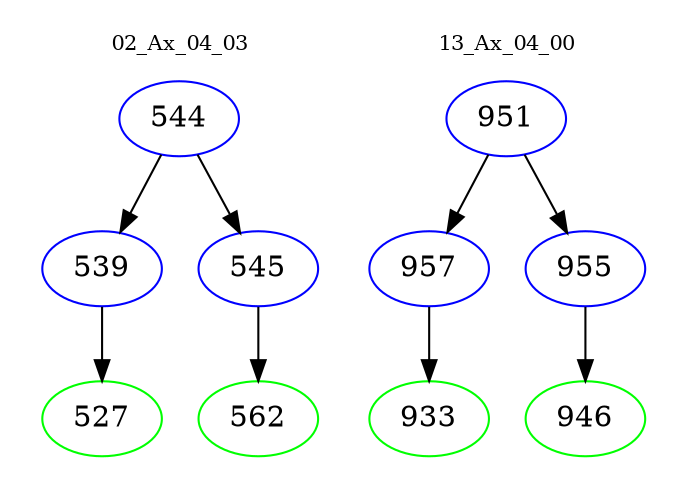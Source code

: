 digraph{
subgraph cluster_0 {
color = white
label = "02_Ax_04_03";
fontsize=10;
T0_544 [label="544", color="blue"]
T0_544 -> T0_539 [color="black"]
T0_539 [label="539", color="blue"]
T0_539 -> T0_527 [color="black"]
T0_527 [label="527", color="green"]
T0_544 -> T0_545 [color="black"]
T0_545 [label="545", color="blue"]
T0_545 -> T0_562 [color="black"]
T0_562 [label="562", color="green"]
}
subgraph cluster_1 {
color = white
label = "13_Ax_04_00";
fontsize=10;
T1_951 [label="951", color="blue"]
T1_951 -> T1_957 [color="black"]
T1_957 [label="957", color="blue"]
T1_957 -> T1_933 [color="black"]
T1_933 [label="933", color="green"]
T1_951 -> T1_955 [color="black"]
T1_955 [label="955", color="blue"]
T1_955 -> T1_946 [color="black"]
T1_946 [label="946", color="green"]
}
}
